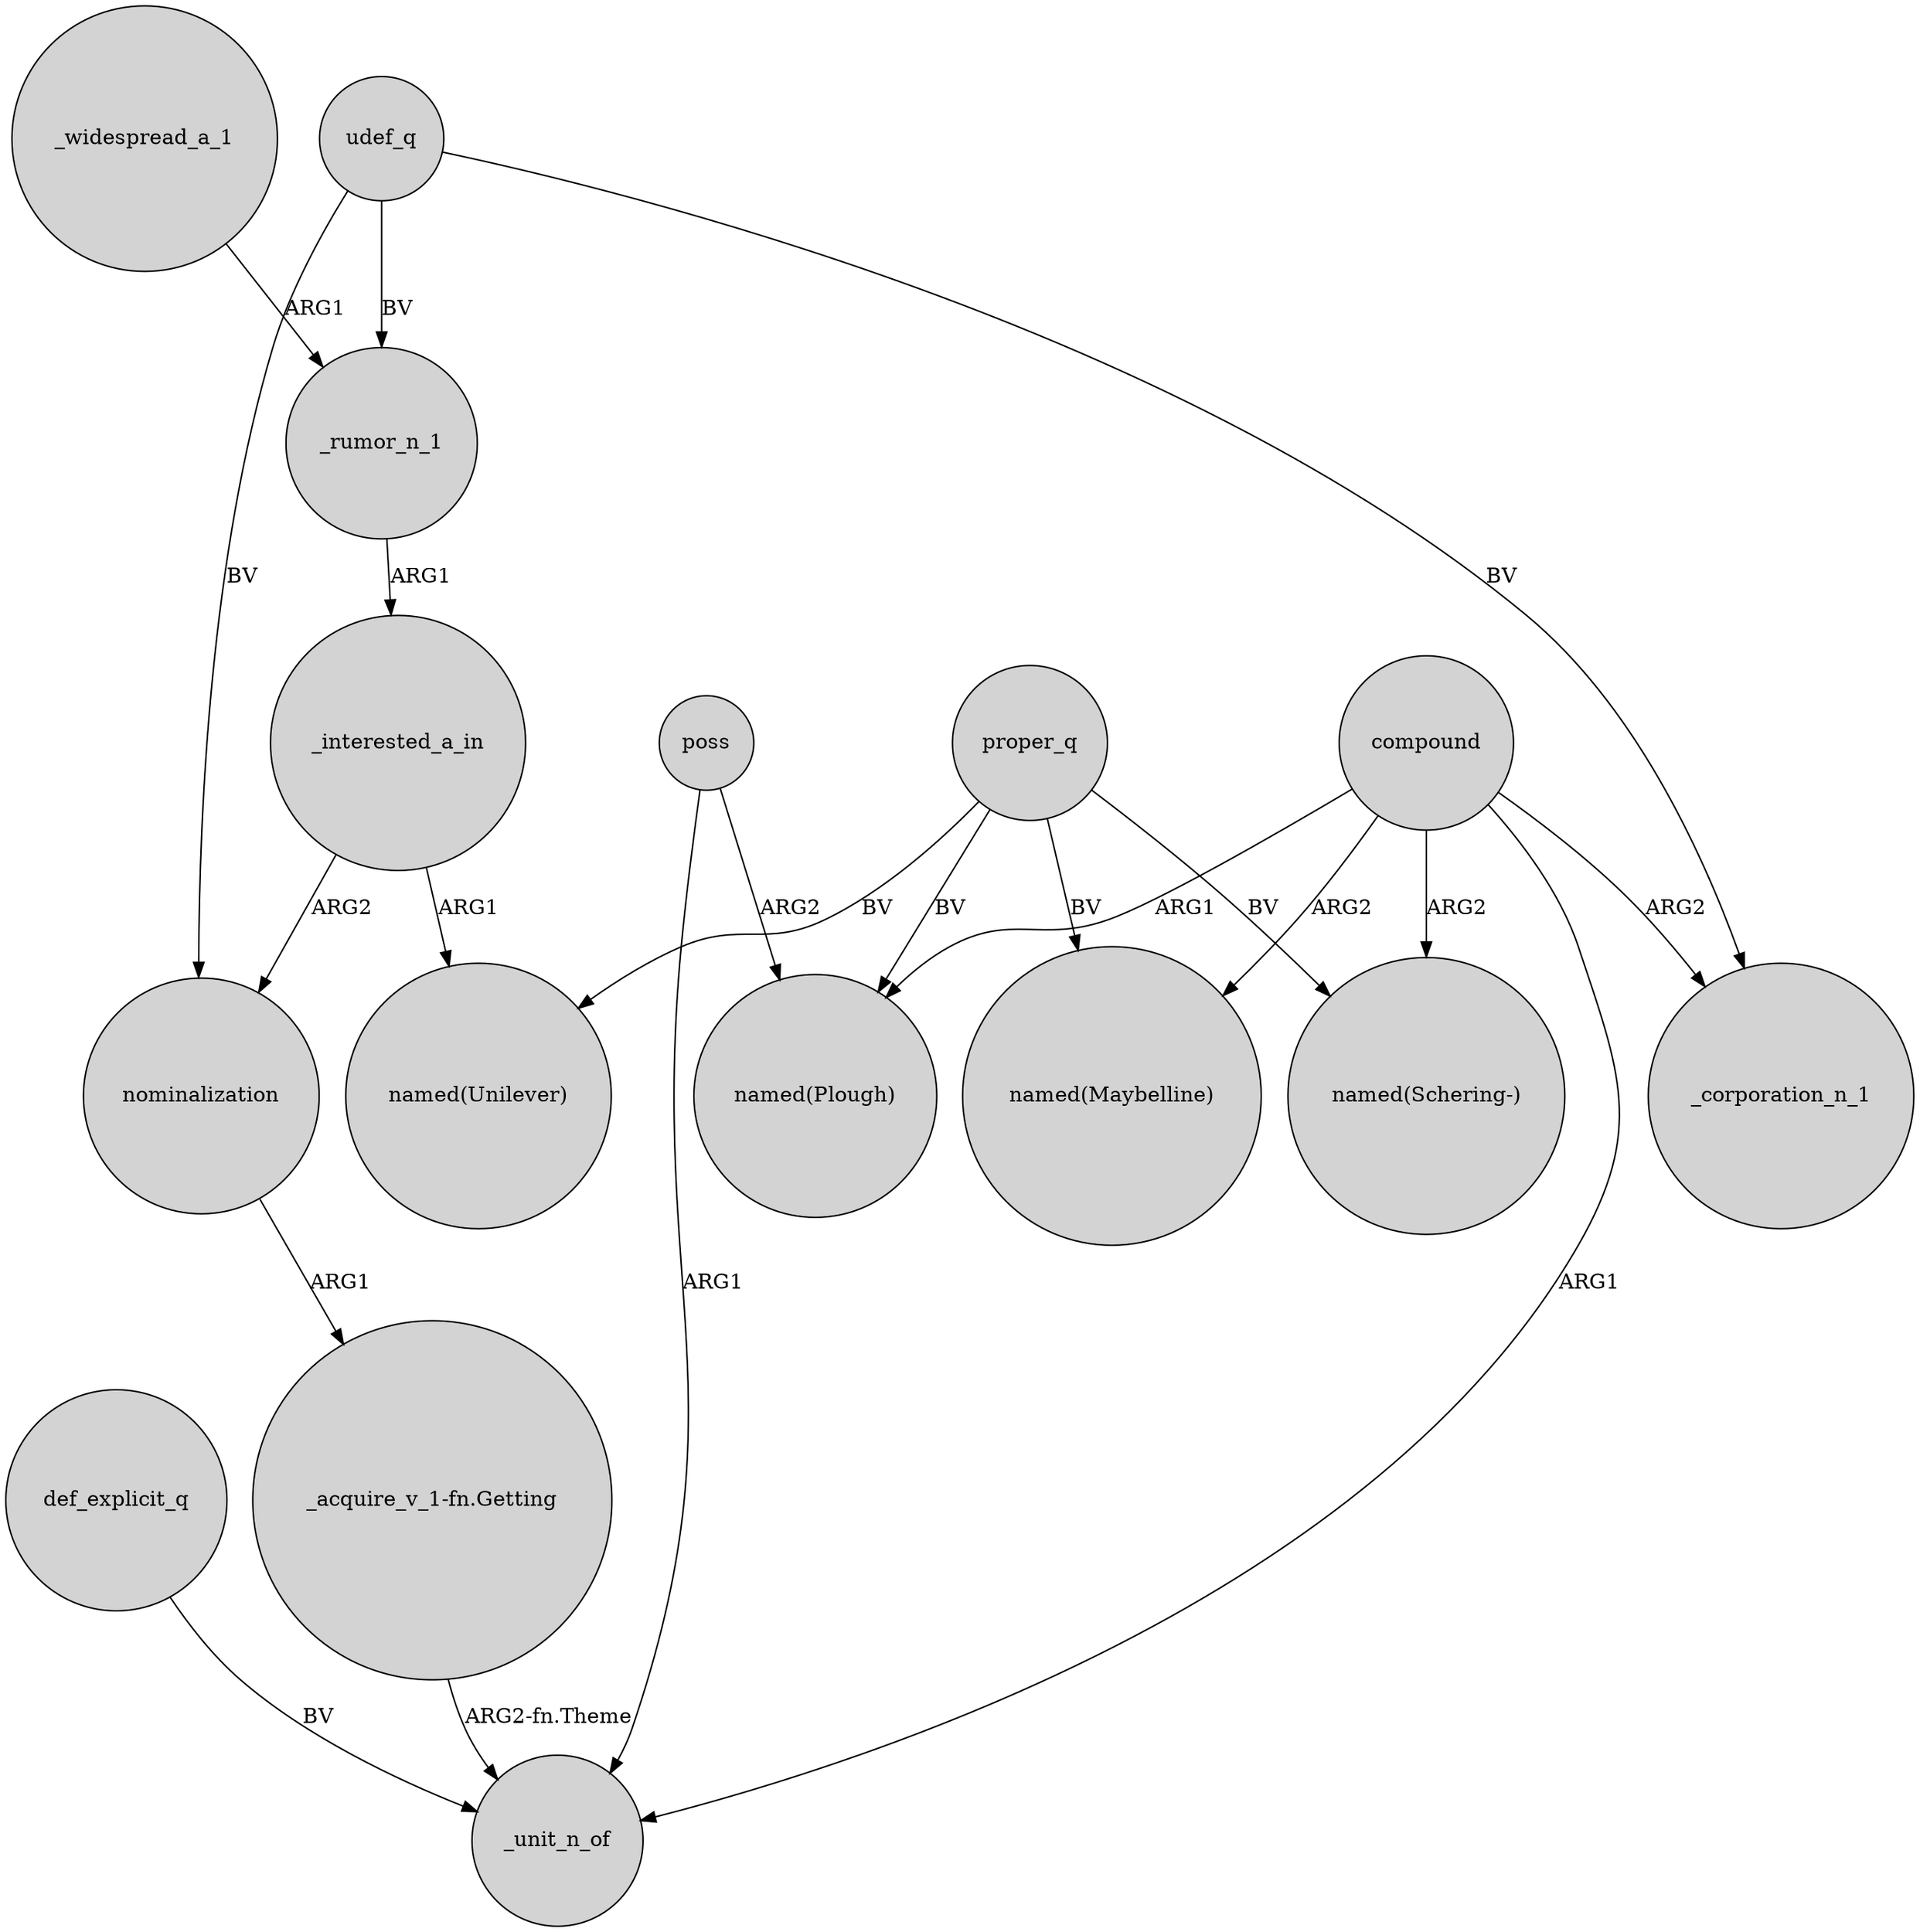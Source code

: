 digraph {
	node [shape=circle style=filled]
	_widespread_a_1 -> _rumor_n_1 [label=ARG1]
	_interested_a_in -> nominalization [label=ARG2]
	def_explicit_q -> _unit_n_of [label=BV]
	compound -> _unit_n_of [label=ARG1]
	compound -> "named(Plough)" [label=ARG1]
	udef_q -> _rumor_n_1 [label=BV]
	compound -> _corporation_n_1 [label=ARG2]
	_rumor_n_1 -> _interested_a_in [label=ARG1]
	nominalization -> "_acquire_v_1-fn.Getting" [label=ARG1]
	"_acquire_v_1-fn.Getting" -> _unit_n_of [label="ARG2-fn.Theme"]
	udef_q -> _corporation_n_1 [label=BV]
	_interested_a_in -> "named(Unilever)" [label=ARG1]
	proper_q -> "named(Schering-)" [label=BV]
	poss -> _unit_n_of [label=ARG1]
	proper_q -> "named(Maybelline)" [label=BV]
	compound -> "named(Schering-)" [label=ARG2]
	udef_q -> nominalization [label=BV]
	proper_q -> "named(Unilever)" [label=BV]
	compound -> "named(Maybelline)" [label=ARG2]
	proper_q -> "named(Plough)" [label=BV]
	poss -> "named(Plough)" [label=ARG2]
}
